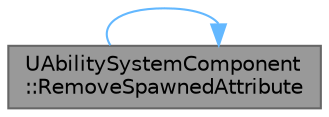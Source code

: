 digraph "UAbilitySystemComponent::RemoveSpawnedAttribute"
{
 // INTERACTIVE_SVG=YES
 // LATEX_PDF_SIZE
  bgcolor="transparent";
  edge [fontname=Helvetica,fontsize=10,labelfontname=Helvetica,labelfontsize=10];
  node [fontname=Helvetica,fontsize=10,shape=box,height=0.2,width=0.4];
  rankdir="LR";
  Node1 [id="Node000001",label="UAbilitySystemComponent\l::RemoveSpawnedAttribute",height=0.2,width=0.4,color="gray40", fillcolor="grey60", style="filled", fontcolor="black",tooltip="Remove an existing attribute set."];
  Node1 -> Node1 [id="edge1_Node000001_Node000001",color="steelblue1",style="solid",tooltip=" "];
}
